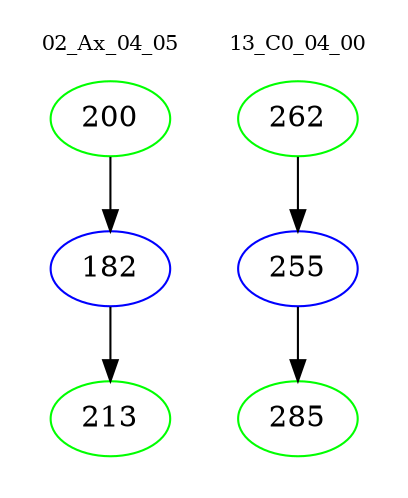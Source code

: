 digraph{
subgraph cluster_0 {
color = white
label = "02_Ax_04_05";
fontsize=10;
T0_200 [label="200", color="green"]
T0_200 -> T0_182 [color="black"]
T0_182 [label="182", color="blue"]
T0_182 -> T0_213 [color="black"]
T0_213 [label="213", color="green"]
}
subgraph cluster_1 {
color = white
label = "13_C0_04_00";
fontsize=10;
T1_262 [label="262", color="green"]
T1_262 -> T1_255 [color="black"]
T1_255 [label="255", color="blue"]
T1_255 -> T1_285 [color="black"]
T1_285 [label="285", color="green"]
}
}
